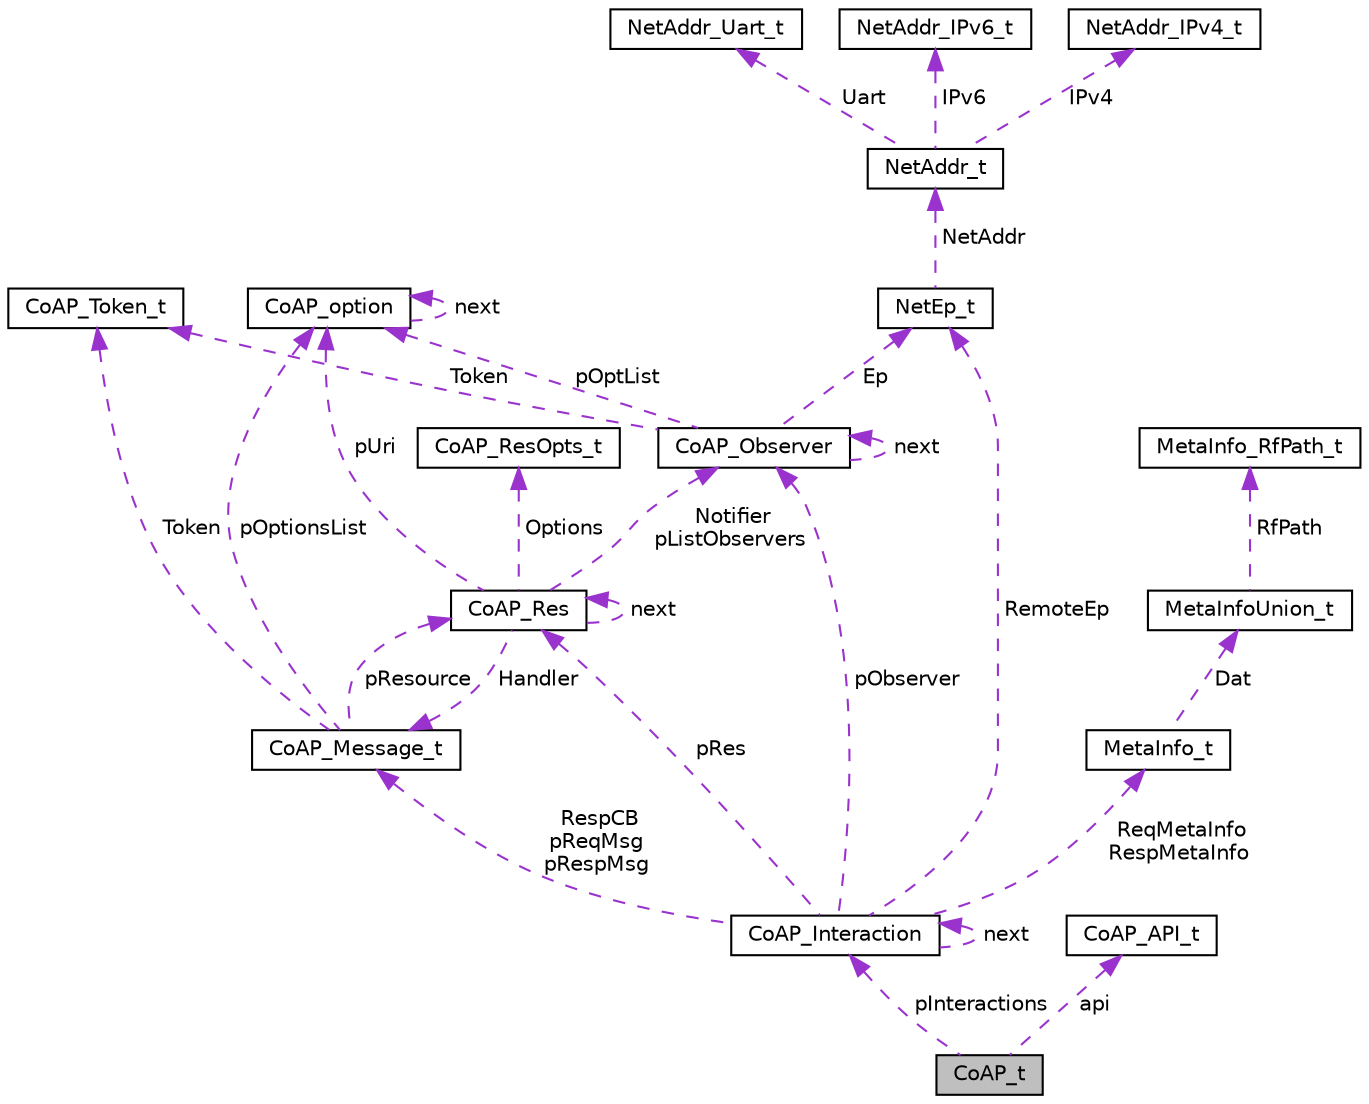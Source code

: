 digraph "CoAP_t"
{
 // LATEX_PDF_SIZE
  edge [fontname="Helvetica",fontsize="10",labelfontname="Helvetica",labelfontsize="10"];
  node [fontname="Helvetica",fontsize="10",shape=record];
  Node1 [label="CoAP_t",height=0.2,width=0.4,color="black", fillcolor="grey75", style="filled", fontcolor="black",tooltip=" "];
  Node2 -> Node1 [dir="back",color="darkorchid3",fontsize="10",style="dashed",label=" pInteractions" ,fontname="Helvetica"];
  Node2 [label="CoAP_Interaction",height=0.2,width=0.4,color="black", fillcolor="white", style="filled",URL="$struct_co_a_p___interaction.html",tooltip=" "];
  Node2 -> Node2 [dir="back",color="darkorchid3",fontsize="10",style="dashed",label=" next" ,fontname="Helvetica"];
  Node3 -> Node2 [dir="back",color="darkorchid3",fontsize="10",style="dashed",label=" pObserver" ,fontname="Helvetica"];
  Node3 [label="CoAP_Observer",height=0.2,width=0.4,color="black", fillcolor="white", style="filled",URL="$struct_co_a_p___observer.html",tooltip=" "];
  Node3 -> Node3 [dir="back",color="darkorchid3",fontsize="10",style="dashed",label=" next" ,fontname="Helvetica"];
  Node4 -> Node3 [dir="back",color="darkorchid3",fontsize="10",style="dashed",label=" pOptList" ,fontname="Helvetica"];
  Node4 [label="CoAP_option",height=0.2,width=0.4,color="black", fillcolor="white", style="filled",URL="$struct_co_a_p__option.html",tooltip=" "];
  Node4 -> Node4 [dir="back",color="darkorchid3",fontsize="10",style="dashed",label=" next" ,fontname="Helvetica"];
  Node5 -> Node3 [dir="back",color="darkorchid3",fontsize="10",style="dashed",label=" Token" ,fontname="Helvetica"];
  Node5 [label="CoAP_Token_t",height=0.2,width=0.4,color="black", fillcolor="white", style="filled",URL="$struct_co_a_p___token__t.html",tooltip=" "];
  Node6 -> Node3 [dir="back",color="darkorchid3",fontsize="10",style="dashed",label=" Ep" ,fontname="Helvetica"];
  Node6 [label="NetEp_t",height=0.2,width=0.4,color="black", fillcolor="white", style="filled",URL="$struct_net_ep__t.html",tooltip=" "];
  Node7 -> Node6 [dir="back",color="darkorchid3",fontsize="10",style="dashed",label=" NetAddr" ,fontname="Helvetica"];
  Node7 [label="NetAddr_t",height=0.2,width=0.4,color="black", fillcolor="white", style="filled",URL="$union_net_addr__t.html",tooltip=" "];
  Node8 -> Node7 [dir="back",color="darkorchid3",fontsize="10",style="dashed",label=" Uart" ,fontname="Helvetica"];
  Node8 [label="NetAddr_Uart_t",height=0.2,width=0.4,color="black", fillcolor="white", style="filled",URL="$struct_net_addr___uart__t.html",tooltip=" "];
  Node9 -> Node7 [dir="back",color="darkorchid3",fontsize="10",style="dashed",label=" IPv6" ,fontname="Helvetica"];
  Node9 [label="NetAddr_IPv6_t",height=0.2,width=0.4,color="black", fillcolor="white", style="filled",URL="$union_net_addr___i_pv6__t.html",tooltip=" "];
  Node10 -> Node7 [dir="back",color="darkorchid3",fontsize="10",style="dashed",label=" IPv4" ,fontname="Helvetica"];
  Node10 [label="NetAddr_IPv4_t",height=0.2,width=0.4,color="black", fillcolor="white", style="filled",URL="$union_net_addr___i_pv4__t.html",tooltip=" "];
  Node11 -> Node2 [dir="back",color="darkorchid3",fontsize="10",style="dashed",label=" RespCB\npReqMsg\npRespMsg" ,fontname="Helvetica"];
  Node11 [label="CoAP_Message_t",height=0.2,width=0.4,color="black", fillcolor="white", style="filled",URL="$struct_co_a_p___message__t.html",tooltip=" "];
  Node12 -> Node11 [dir="back",color="darkorchid3",fontsize="10",style="dashed",label=" pResource" ,fontname="Helvetica"];
  Node12 [label="CoAP_Res",height=0.2,width=0.4,color="black", fillcolor="white", style="filled",URL="$struct_co_a_p___res.html",tooltip=" "];
  Node13 -> Node12 [dir="back",color="darkorchid3",fontsize="10",style="dashed",label=" Options" ,fontname="Helvetica"];
  Node13 [label="CoAP_ResOpts_t",height=0.2,width=0.4,color="black", fillcolor="white", style="filled",URL="$struct_co_a_p___res_opts__t.html",tooltip=" "];
  Node3 -> Node12 [dir="back",color="darkorchid3",fontsize="10",style="dashed",label=" Notifier\npListObservers" ,fontname="Helvetica"];
  Node11 -> Node12 [dir="back",color="darkorchid3",fontsize="10",style="dashed",label=" Handler" ,fontname="Helvetica"];
  Node12 -> Node12 [dir="back",color="darkorchid3",fontsize="10",style="dashed",label=" next" ,fontname="Helvetica"];
  Node4 -> Node12 [dir="back",color="darkorchid3",fontsize="10",style="dashed",label=" pUri" ,fontname="Helvetica"];
  Node4 -> Node11 [dir="back",color="darkorchid3",fontsize="10",style="dashed",label=" pOptionsList" ,fontname="Helvetica"];
  Node5 -> Node11 [dir="back",color="darkorchid3",fontsize="10",style="dashed",label=" Token" ,fontname="Helvetica"];
  Node12 -> Node2 [dir="back",color="darkorchid3",fontsize="10",style="dashed",label=" pRes" ,fontname="Helvetica"];
  Node14 -> Node2 [dir="back",color="darkorchid3",fontsize="10",style="dashed",label=" ReqMetaInfo\nRespMetaInfo" ,fontname="Helvetica"];
  Node14 [label="MetaInfo_t",height=0.2,width=0.4,color="black", fillcolor="white", style="filled",URL="$struct_meta_info__t.html",tooltip=" "];
  Node15 -> Node14 [dir="back",color="darkorchid3",fontsize="10",style="dashed",label=" Dat" ,fontname="Helvetica"];
  Node15 [label="MetaInfoUnion_t",height=0.2,width=0.4,color="black", fillcolor="white", style="filled",URL="$union_meta_info_union__t.html",tooltip=" "];
  Node16 -> Node15 [dir="back",color="darkorchid3",fontsize="10",style="dashed",label=" RfPath" ,fontname="Helvetica"];
  Node16 [label="MetaInfo_RfPath_t",height=0.2,width=0.4,color="black", fillcolor="white", style="filled",URL="$struct_meta_info___rf_path__t.html",tooltip=" "];
  Node6 -> Node2 [dir="back",color="darkorchid3",fontsize="10",style="dashed",label=" RemoteEp" ,fontname="Helvetica"];
  Node17 -> Node1 [dir="back",color="darkorchid3",fontsize="10",style="dashed",label=" api" ,fontname="Helvetica"];
  Node17 [label="CoAP_API_t",height=0.2,width=0.4,color="black", fillcolor="white", style="filled",URL="$struct_co_a_p___a_p_i__t.html",tooltip=" "];
}
